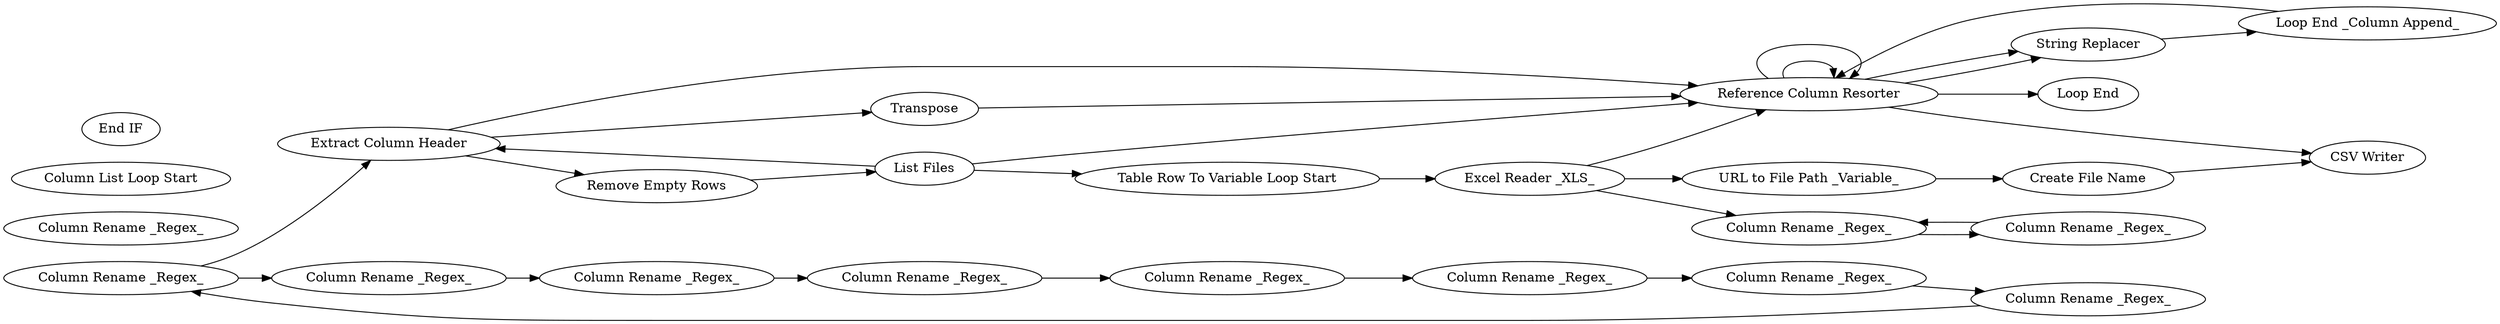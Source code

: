 digraph {
	2 [label="Table Row To Variable Loop Start"]
	3 [label="Excel Reader _XLS_"]
	4 [label="CSV Writer"]
	5 [label="Loop End"]
	7 [label="URL to File Path _Variable_"]
	9 [label="Create File Name"]
	14 [label="Column Rename _Regex_"]
	15 [label="Column Rename _Regex_"]
	16 [label="Column Rename _Regex_"]
	17 [label="Column Rename _Regex_"]
	18 [label="Column Rename _Regex_"]
	19 [label="Column Rename _Regex_"]
	20 [label="Column Rename _Regex_"]
	21 [label="Column Rename _Regex_"]
	22 [label="Column Rename _Regex_"]
	23 [label="Column Rename _Regex_"]
	24 [label="Column Rename _Regex_"]
	25 [label="Column List Loop Start"]
	26 [label="Loop End _Column Append_"]
	28 [label=Joiner]
	29 [label="Column Splitter"]
	32 [label="Empty Table Switch"]
	33 [label="End IF"]
	34 [label="String Replacer"]
	35 [label="Remove Empty Rows"]
	32 [label="List Files"]
	28 [label="Reference Column Resorter"]
	29 [label="Extract Column Header"]
	30 [label=Transpose]
	14 -> 15
	15 -> 14
	24 -> 17
	17 -> 18
	18 -> 19
	19 -> 20
	20 -> 21
	21 -> 22
	22 -> 23
	23 -> 24
	28 -> 34
	28 -> 34
	26 -> 28
	29 -> 28
	29 -> 35
	32 -> 28
	32 -> 29
	28 -> 28
	34 -> 26
	35 -> 32
	29 -> 30
	30 -> 28
	2 -> 3
	3 -> 28
	3 -> 14
	3 -> 7
	7 -> 9
	9 -> 4
	24 -> 29
	28 -> 28
	32 -> 2
	28 -> 5
	28 -> 4
	rankdir=LR
}
